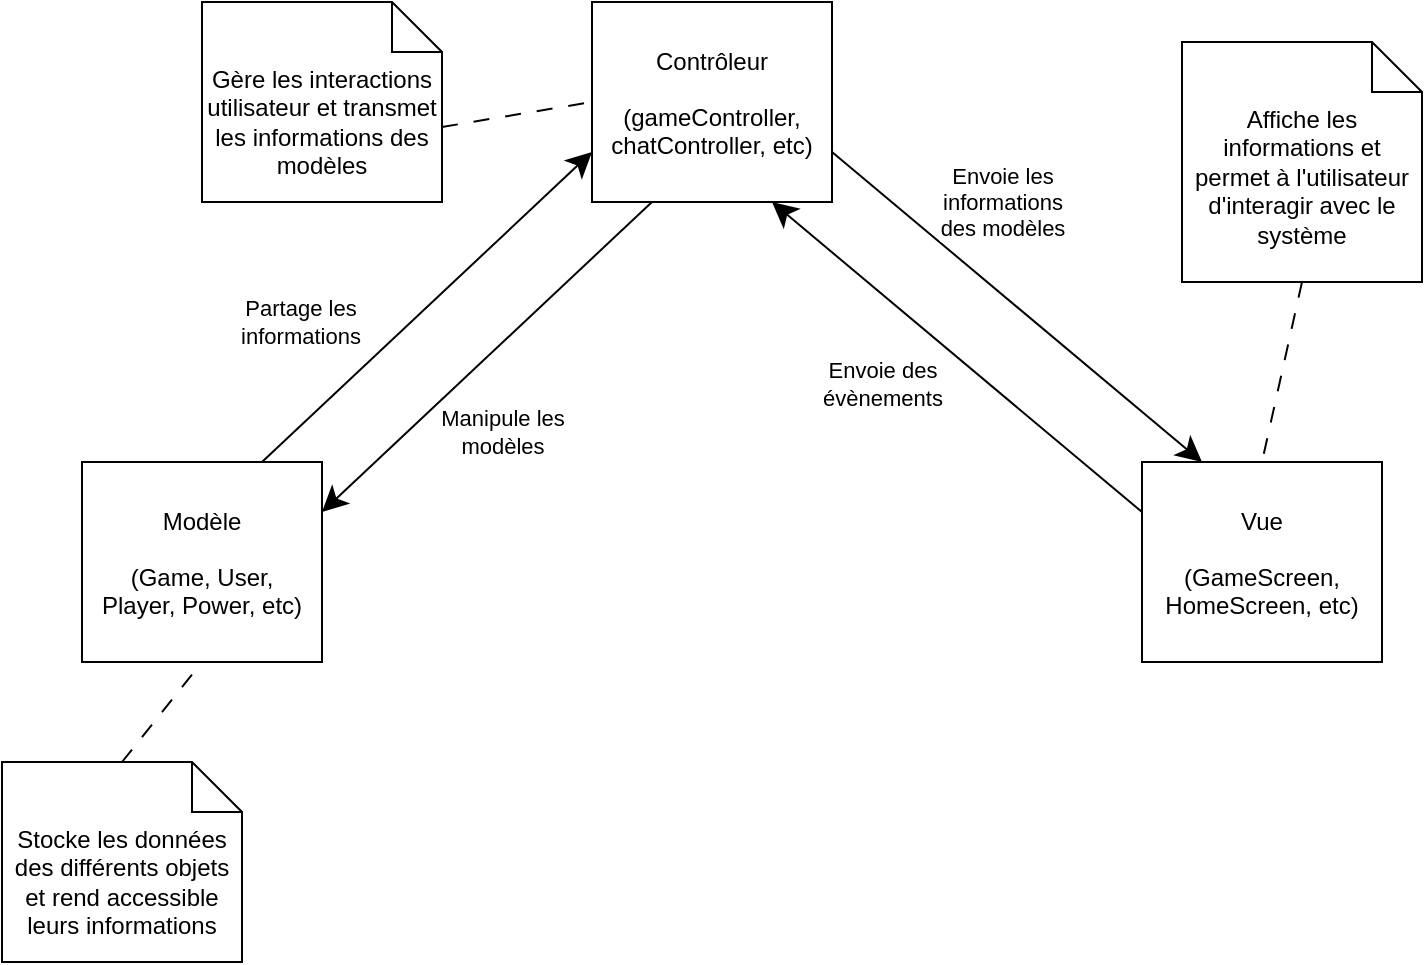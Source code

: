 <mxfile>
    <diagram id="5Tsxu8rvL2NNfTPoqfV1" name="Page-1">
        <mxGraphModel dx="1058" dy="940" grid="1" gridSize="10" guides="1" tooltips="1" connect="1" arrows="1" fold="1" page="1" pageScale="1" pageWidth="850" pageHeight="1100" math="0" shadow="0">
            <root>
                <mxCell id="0"/>
                <mxCell id="1" parent="0"/>
                <mxCell id="15" style="edgeStyle=none;html=1;exitX=0.75;exitY=0;exitDx=0;exitDy=0;entryX=0;entryY=0.75;entryDx=0;entryDy=0;endArrow=classic;endFill=1;endSize=10;" edge="1" parent="1" source="2" target="4">
                    <mxGeometry relative="1" as="geometry"/>
                </mxCell>
                <mxCell id="18" value="Partage les &lt;br&gt;informations" style="edgeLabel;html=1;align=center;verticalAlign=middle;resizable=0;points=[];" vertex="1" connectable="0" parent="15">
                    <mxGeometry x="-0.265" y="-1" relative="1" as="geometry">
                        <mxPoint x="-42" y="-14" as="offset"/>
                    </mxGeometry>
                </mxCell>
                <mxCell id="2" value="Modèle&#10;&#10;(Game, User, &#10;Player, Power, etc)" style="fontStyle=0;" vertex="1" parent="1">
                    <mxGeometry x="110" y="300" width="120" height="100" as="geometry"/>
                </mxCell>
                <mxCell id="14" style="edgeStyle=none;html=1;exitX=0;exitY=0.25;exitDx=0;exitDy=0;entryX=0.75;entryY=1;entryDx=0;entryDy=0;endArrow=classic;endFill=1;endSize=10;" edge="1" parent="1" source="3" target="4">
                    <mxGeometry relative="1" as="geometry"/>
                </mxCell>
                <mxCell id="16" value="Envoie des &lt;br&gt;évènements" style="edgeLabel;html=1;align=center;verticalAlign=middle;resizable=0;points=[];" vertex="1" connectable="0" parent="14">
                    <mxGeometry x="0.308" y="1" relative="1" as="geometry">
                        <mxPoint x="-8" y="36" as="offset"/>
                    </mxGeometry>
                </mxCell>
                <mxCell id="3" value="Vue&#10;&#10;(GameScreen, &#10;HomeScreen, etc)" style="fontStyle=0;" vertex="1" parent="1">
                    <mxGeometry x="640" y="300" width="120" height="100" as="geometry"/>
                </mxCell>
                <mxCell id="11" style="edgeStyle=none;html=1;exitX=0.25;exitY=1;exitDx=0;exitDy=0;entryX=1;entryY=0.25;entryDx=0;entryDy=0;endArrow=classic;endFill=1;endSize=10;" edge="1" parent="1" source="4" target="2">
                    <mxGeometry relative="1" as="geometry"/>
                </mxCell>
                <mxCell id="12" value="Manipule les &lt;br&gt;modèles" style="edgeLabel;html=1;align=center;verticalAlign=middle;resizable=0;points=[];" vertex="1" connectable="0" parent="11">
                    <mxGeometry x="0.164" y="2" relative="1" as="geometry">
                        <mxPoint x="20" y="23" as="offset"/>
                    </mxGeometry>
                </mxCell>
                <mxCell id="13" style="edgeStyle=none;html=1;exitX=1;exitY=0.75;exitDx=0;exitDy=0;entryX=0.25;entryY=0;entryDx=0;entryDy=0;endArrow=classic;endFill=1;endSize=10;" edge="1" parent="1" source="4" target="3">
                    <mxGeometry relative="1" as="geometry"/>
                </mxCell>
                <mxCell id="17" value="Envoie les &lt;br&gt;informations &lt;br&gt;des modèles" style="edgeLabel;html=1;align=center;verticalAlign=middle;resizable=0;points=[];" vertex="1" connectable="0" parent="13">
                    <mxGeometry x="-0.373" y="1" relative="1" as="geometry">
                        <mxPoint x="26" y="-23" as="offset"/>
                    </mxGeometry>
                </mxCell>
                <mxCell id="4" value="Contrôleur&#10;&#10;(gameController, &#10;chatController, etc)" style="fontStyle=0;" vertex="1" parent="1">
                    <mxGeometry x="365" y="70" width="120" height="100" as="geometry"/>
                </mxCell>
                <mxCell id="6" style="edgeStyle=none;html=1;exitX=0.5;exitY=0;exitDx=0;exitDy=0;exitPerimeter=0;entryX=0.5;entryY=1;entryDx=0;entryDy=0;endArrow=none;endFill=0;dashed=1;dashPattern=8 8;" edge="1" parent="1" source="5" target="2">
                    <mxGeometry relative="1" as="geometry"/>
                </mxCell>
                <mxCell id="5" value="Stocke les données des différents objets et rend accessible leurs informations" style="shape=note2;boundedLbl=1;whiteSpace=wrap;html=1;size=25;verticalAlign=top;align=center;" vertex="1" parent="1">
                    <mxGeometry x="70" y="450" width="120" height="100" as="geometry"/>
                </mxCell>
                <mxCell id="8" style="edgeStyle=none;html=1;exitX=0;exitY=0;exitDx=120.0;exitDy=62.5;exitPerimeter=0;entryX=0;entryY=0.5;entryDx=0;entryDy=0;dashed=1;dashPattern=8 8;endArrow=none;endFill=0;" edge="1" parent="1" source="7" target="4">
                    <mxGeometry relative="1" as="geometry"/>
                </mxCell>
                <mxCell id="7" value="Gère les interactions utilisateur et transmet les informations des modèles" style="shape=note2;boundedLbl=1;whiteSpace=wrap;html=1;size=25;verticalAlign=top;align=center;" vertex="1" parent="1">
                    <mxGeometry x="170" y="70" width="120" height="100" as="geometry"/>
                </mxCell>
                <mxCell id="10" style="edgeStyle=none;html=1;exitX=0.5;exitY=1;exitDx=0;exitDy=0;exitPerimeter=0;entryX=0.5;entryY=0;entryDx=0;entryDy=0;dashed=1;dashPattern=8 8;endArrow=none;endFill=0;" edge="1" parent="1" source="9" target="3">
                    <mxGeometry relative="1" as="geometry"/>
                </mxCell>
                <mxCell id="9" value="Affiche les informations et permet à l'utilisateur d'interagir avec le système" style="shape=note2;boundedLbl=1;whiteSpace=wrap;html=1;size=25;verticalAlign=top;align=center;" vertex="1" parent="1">
                    <mxGeometry x="660" y="90" width="120" height="120" as="geometry"/>
                </mxCell>
            </root>
        </mxGraphModel>
    </diagram>
</mxfile>